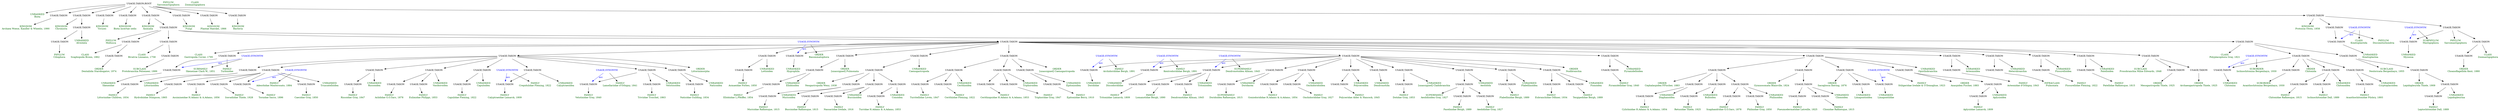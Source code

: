 digraph G {
  node [shape=plaintext]

  n0  [label="UNRANKED\nBiota", fontcolor=darkgreen]
  n1  [label="USAGE;TAXON;ROOT"]
  n1 -> n15
  n1 -> n13
  n1 -> n19
  n1 -> n23
  n1 -> n3
  n1 -> n7
  n1 -> n5
  n1 -> n11
  n1 -> n9
  n1 -> n0
  n2  [label="KINGDOM\nAnimalia", fontcolor=darkgreen]
  n3  [label="USAGE;TAXON"]
  n3 -> n33
  n3 -> n2
  n4  [label="KINGDOM\nPlantae Haeckel, 1866", fontcolor=darkgreen]
  n5  [label="USAGE;TAXON"]
  n5 -> n4
  n6  [label="KINGDOM\nFungi", fontcolor=darkgreen]
  n7  [label="USAGE;TAXON"]
  n7 -> n6
  n8  [label="KINGDOM\nProtozoa Owen, 1858", fontcolor=darkgreen]
  n9  [label="USAGE;TAXON"]
  n9 -> n205
  n9 -> n305
  n9 -> n8
  n10  [label="KINGDOM\nBacteria", fontcolor=darkgreen]
  n11  [label="USAGE;TAXON"]
  n11 -> n10
  n12  [label="KINGDOM\nChromista", fontcolor=darkgreen]
  n13  [label="USAGE;TAXON"]
  n13 -> n199
  n13 -> n12
  n14  [label="KINGDOM\nArchaea Woese, Kandler & Wheelis, 1990", fontcolor=darkgreen]
  n15  [label="USAGE;TAXON"]
  n15 -> n14
  n16  [label="PHYLUM\nSarcomastigophora", fontcolor=darkgreen]
  n18  [label="KINGDOM\nViruses", fontcolor=darkgreen]
  n19  [label="USAGE;TAXON"]
  n19 -> n18
  n20  [label="PHYLUM\nCiliophora", fontcolor=darkgreen]
  n21  [label="USAGE;TAXON"]
  n21 -> n20
  n22  [label="KINGDOM\nBiota incertae sedis", fontcolor=darkgreen]
  n23  [label="USAGE;TAXON"]
  n23 -> n22
  n24  [label="SUBPHYLUM\nMastigophora", fontcolor=darkgreen]
  n25  [label="USAGE;SYNONYM", fontcolor=blue]
  n25 -> n201  [color=blue, fontcolor=blue, label="acc"]
  n25 -> n24
  n26  [label="CLASS\nZoomastigophora", fontcolor=darkgreen]
  n28  [label="ORDER\nChoanoflagellida Kent, 1880", fontcolor=darkgreen]
  n29  [label="USAGE;TAXON"]
  n29 -> n28
  n30  [label="CLASS\nKinetoplastida", fontcolor=darkgreen]
  n31  [label="USAGE;SYNONYM", fontcolor=blue]
  n31 -> n203  [color=blue, fontcolor=blue, label="acc"]
  n31 -> n30
  n32  [label="PHYLUM\nMollusca", fontcolor=darkgreen]
  n33  [label="USAGE;TAXON"]
  n33 -> n59
  n33 -> n61
  n33 -> n53
  n33 -> n35
  n33 -> n32
  n34  [label="CLASS\nPolyplacophora Gray, 1821", fontcolor=darkgreen]
  n35  [label="USAGE;TAXON"]
  n35 -> n211
  n35 -> n37
  n35 -> n34
  n36  [label="SUBCLASS\nNeoloricata Bergenhayn, 1955", fontcolor=darkgreen]
  n37  [label="USAGE;TAXON"]
  n37 -> n39
  n37 -> n36
  n38  [label="ORDER\nLepidopleurida Thiele, 1909", fontcolor=darkgreen]
  n39  [label="USAGE;TAXON"]
  n39 -> n207
  n39 -> n38
  n40  [label="FAMILY\nLeptochitonidae Dall, 1889", fontcolor=darkgreen]
  n41  [label="USAGE;TAXON"]
  n41 -> n40
  n42  [label="SUBORDER\nIschnochitonina Bergenhayn, 1930", fontcolor=darkgreen]
  n43  [label="USAGE;SYNONYM", fontcolor=blue]
  n43 -> n209  [color=blue, fontcolor=blue, label="acc"]
  n43 -> n42
  n44  [label="FAMILY\nChitonidae Rafinesque, 1815", fontcolor=darkgreen]
  n45  [label="USAGE;TAXON"]
  n45 -> n44
  n46  [label="FAMILY\nIschnochitonidae Dall, 1889", fontcolor=darkgreen]
  n47  [label="USAGE;TAXON"]
  n47 -> n46
  n48  [label="SUBORDER\nAcanthochitonina Bergenhayn, 1930", fontcolor=darkgreen]
  n49  [label="USAGE;TAXON"]
  n49 -> n48
  n50  [label="FAMILY\nAcanthochitonidae Pilsbry, 1893", fontcolor=darkgreen]
  n51  [label="USAGE;TAXON"]
  n51 -> n50
  n52  [label="CLASS\nGastropoda Cuvier, 1795", fontcolor=darkgreen]
  n53  [label="USAGE;TAXON"]
  n53 -> n227
  n53 -> n309
  n53 -> n223
  n53 -> n301
  n53 -> n315
  n53 -> n251
  n53 -> n311
  n53 -> n313
  n53 -> n269
  n53 -> n259
  n53 -> n261
  n53 -> n217
  n53 -> n219
  n53 -> n221
  n53 -> n55
  n53 -> n52
  n54  [label="SUBCLASS\nProsobranchia Milne Edwards, 1848", fontcolor=darkgreen]
  n55  [label="USAGE;TAXON"]
  n55 -> n75
  n55 -> n65
  n55 -> n54
  n56  [label="INFRACLASS\nPulmonata", fontcolor=darkgreen]
  n57  [label="USAGE;TAXON"]
  n57 -> n56
  n58  [label="CLASS\nScaphopoda Bronn, 1862", fontcolor=darkgreen]
  n59  [label="USAGE;TAXON"]
  n59 -> n197
  n59 -> n58
  n60  [label="CLASS\nBivalvia Linnaeus, 1758", fontcolor=darkgreen]
  n61  [label="USAGE;TAXON"]
  n61 -> n63
  n61 -> n60
  n62  [label="SUBCLASS\nProtobranchia Pelseneer, 1889", fontcolor=darkgreen]
  n63  [label="USAGE;TAXON"]
  n63 -> n62
  n64  [label="ORDER\nArchaeogastropoda Thiele, 1925", fontcolor=darkgreen]
  n65  [label="USAGE;TAXON"]
  n65 -> n64
  n66  [label="FAMILY\nFissurellidae Fleming, 1822", fontcolor=darkgreen]
  n67  [label="USAGE;TAXON"]
  n67 -> n66
  n68  [label="FAMILY\nPatellidae Rafinesque, 1815", fontcolor=darkgreen]
  n69  [label="USAGE;TAXON"]
  n69 -> n68
  n70  [label="FAMILY\nAcmaeidae Forbes, 1850", fontcolor=darkgreen]
  n71  [label="USAGE;TAXON"]
  n71 -> n70
  n72  [label="SUBFAMILY\nSkeneinae Clark W., 1851", fontcolor=darkgreen]
  n73  [label="USAGE;SYNONYM", fontcolor=blue]
  n73 -> n225  [color=blue, fontcolor=blue, label="acc"]
  n73 -> n72
  n74  [label="ORDER\nMesogastropoda Thiele, 1925", fontcolor=darkgreen]
  n75  [label="USAGE;TAXON"]
  n75 -> n74
  n76  [label="FAMILY\nLittorinidae Children, 1834", fontcolor=darkgreen]
  n77  [label="USAGE;TAXON"]
  n77 -> n76
  n78  [label="FAMILY\nHydrobiidae Stimpson, 1865", fontcolor=darkgreen]
  n79  [label="USAGE;TAXON"]
  n79 -> n78
  n80  [label="FAMILY\nAssimineidae H.Adams & A.Adams, 1856", fontcolor=darkgreen]
  n81  [label="USAGE;TAXON"]
  n81 -> n80
  n82  [label="FAMILY\nIravadiidae Thiele, 1928", fontcolor=darkgreen]
  n83  [label="USAGE;TAXON"]
  n83 -> n82
  n84  [label="FAMILY\nRissoidae Gray, 1847", fontcolor=darkgreen]
  n85  [label="USAGE;TAXON"]
  n85 -> n84
  n86  [label="FAMILY\nTornidae Sacco, 1896", fontcolor=darkgreen]
  n87  [label="USAGE;TAXON"]
  n87 -> n86
  n88  [label="FAMILY\nAdeorbidae Monterosato, 1884", fontcolor=darkgreen]
  n89  [label="USAGE;SYNONYM", fontcolor=blue]
  n89 -> n87  [color=blue, fontcolor=blue, label="acc"]
  n89 -> n88
  n90  [label="FAMILY\nCaecidae Gray, 1850", fontcolor=darkgreen]
  n91  [label="USAGE;TAXON"]
  n91 -> n90
  n92  [label="FAMILY\nTurritellidae Lovén, 1847", fontcolor=darkgreen]
  n93  [label="USAGE;TAXON"]
  n93 -> n92
  n94  [label="FAMILY\nCerithiidae Fleming, 1822", fontcolor=darkgreen]
  n95  [label="USAGE;TAXON"]
  n95 -> n94
  n96  [label="FAMILY\nCerithiopsidae H.Adams & A.Adams, 1853", fontcolor=darkgreen]
  n97  [label="USAGE;TAXON"]
  n97 -> n96
  n98  [label="FAMILY\nTriphoridae Gray, 1847", fontcolor=darkgreen]
  n99  [label="USAGE;TAXON"]
  n99 -> n98
  n100  [label="FAMILY\nEpitoniidae Berry, 1910", fontcolor=darkgreen]
  n101  [label="USAGE;TAXON"]
  n101 -> n100
  n102  [label="FAMILY\nAclididae G.O.Sars, 1878", fontcolor=darkgreen]
  n103  [label="USAGE;TAXON"]
  n103 -> n102
  n104  [label="FAMILY\nEulimidae Philippi, 1853", fontcolor=darkgreen]
  n105  [label="USAGE;TAXON"]
  n105 -> n104
  n106  [label="FAMILY\nCapulidae Fleming, 1822", fontcolor=darkgreen]
  n107  [label="USAGE;TAXON"]
  n107 -> n106
  n108  [label="FAMILY\nCrepidulidae Fleming, 1822", fontcolor=darkgreen]
  n109  [label="USAGE;SYNONYM", fontcolor=blue]
  n109 -> n111  [color=blue, fontcolor=blue, label="acc"]
  n109 -> n108
  n110  [label="FAMILY\nCalyptraeidae Lamarck, 1809", fontcolor=darkgreen]
  n111  [label="USAGE;TAXON"]
  n111 -> n110
  n112  [label="FAMILY\nLamellariidae d'Orbigny, 1841", fontcolor=darkgreen]
  n113  [label="USAGE;SYNONYM", fontcolor=blue]
  n113 -> n115  [color=blue, fontcolor=blue, label="acc"]
  n113 -> n112
  n114  [label="FAMILY\nVelutinidae Gray, 1840", fontcolor=darkgreen]
  n115  [label="USAGE;TAXON"]
  n115 -> n114
  n116  [label="FAMILY\nTriviidae Troschel, 1863", fontcolor=darkgreen]
  n117  [label="USAGE;TAXON"]
  n117 -> n116
  n118  [label="FAMILY\nNaticidae Guilding, 1834", fontcolor=darkgreen]
  n119  [label="USAGE;TAXON"]
  n119 -> n118
  n120  [label="ORDER\nNeogastropoda Wenz, 1938", fontcolor=darkgreen]
  n121  [label="USAGE;TAXON"]
  n121 -> n253
  n121 -> n255
  n121 -> n257
  n121 -> n120
  n122  [label="FAMILY\nMuricidae Rafinesque, 1815", fontcolor=darkgreen]
  n123  [label="USAGE;TAXON"]
  n123 -> n122
  n124  [label="FAMILY\nBuccinidae Rafinesque, 1815", fontcolor=darkgreen]
  n125  [label="USAGE;TAXON"]
  n125 -> n124
  n126  [label="FAMILY\nNassariidae Iredale, 1916", fontcolor=darkgreen]
  n127  [label="USAGE;TAXON"]
  n127 -> n126
  n128  [label="FAMILY\nTurridae H.Adams & A.Adams, 1853", fontcolor=darkgreen]
  n129  [label="USAGE;TAXON"]
  n129 -> n128
  n130  [label="ORDER\nCephalaspidea P.Fischer, 1883", fontcolor=darkgreen]
  n131  [label="USAGE;TAXON"]
  n131 -> n267
  n131 -> n263
  n131 -> n265
  n131 -> n130
  n132  [label="FAMILY\nActeonidae d'Orbigny, 1843", fontcolor=darkgreen]
  n133  [label="USAGE;TAXON"]
  n133 -> n132
  n134  [label="FAMILY\nRetusidae Thiele, 1925", fontcolor=darkgreen]
  n135  [label="USAGE;TAXON"]
  n135 -> n134
  n136  [label="FAMILY\nScaphandridae G.O.Sars, 1878", fontcolor=darkgreen]
  n137  [label="USAGE;TAXON"]
  n137 -> n136
  n138  [label="FAMILY\nCylichnidae H.Adams & A.Adams, 1854", fontcolor=darkgreen]
  n139  [label="USAGE;TAXON"]
  n139 -> n138
  n140  [label="FAMILY\nPhilinidae Gray, 1850", fontcolor=darkgreen]
  n141  [label="USAGE;TAXON"]
  n141 -> n140
  n142  [label="FAMILY\nPyramidellidae Gray, 1840", fontcolor=darkgreen]
  n143  [label="USAGE;TAXON"]
  n143 -> n142
  n144  [label="ORDER\nGymnosomata Blainville, 1824", fontcolor=darkgreen]
  n145  [label="USAGE;TAXON"]
  n145 -> n271
  n145 -> n144
  n146  [label="FAMILY\nPneumodermatidae Latreille, 1825", fontcolor=darkgreen]
  n147  [label="USAGE;TAXON"]
  n147 -> n146
  n148  [label="FAMILY\nClionidae Rafinesque, 1815", fontcolor=darkgreen]
  n149  [label="USAGE;TAXON"]
  n149 -> n148
  n150  [label="ORDER\nSacoglossa Ihering, 1876", fontcolor=darkgreen]
  n151  [label="USAGE;TAXON"]
  n151 -> n275
  n151 -> n273
  n151 -> n150
  n152  [label="FAMILY\nStiligeridae Iredale & O'Donoghue, 1923", fontcolor=darkgreen]
  n153  [label="USAGE;SYNONYM", fontcolor=blue]
  n153 -> n273  [color=blue, fontcolor=blue, label="acc"]
  n153 -> n152
  n154  [label="ORDER\nAnaspidea Fischer, 1883", fontcolor=darkgreen]
  n155  [label="USAGE;TAXON"]
  n155 -> n277
  n155 -> n154
  n156  [label="FAMILY\nAplysiidae Lamarck, 1809", fontcolor=darkgreen]
  n157  [label="USAGE;TAXON"]
  n157 -> n156
  n158  [label="SUPERFAMILY\nDoridoidea Rafinesque, 1815", fontcolor=darkgreen]
  n159  [label="USAGE;TAXON"]
  n159 -> n158
  n160  [label="FAMILY\nGoniodorididae H.Adams & A.Adams, 1854", fontcolor=darkgreen]
  n161  [label="USAGE;TAXON"]
  n161 -> n160
  n162  [label="FAMILY\nOnchidorididae Gray, 1827", fontcolor=darkgreen]
  n163  [label="USAGE;TAXON"]
  n163 -> n162
  n164  [label="FAMILY\nPolyceridae Alder & Hancock, 1845", fontcolor=darkgreen]
  n165  [label="USAGE;TAXON"]
  n165 -> n164
  n166  [label="FAMILY\nArchidorididae Bergh, 1891", fontcolor=darkgreen]
  n167  [label="USAGE;SYNONYM", fontcolor=blue]
  n167 -> n285  [color=blue, fontcolor=blue, label="acc"]
  n167 -> n166
  n168  [label="FAMILY\nKentrodorididae Bergh, 1891", fontcolor=darkgreen]
  n169  [label="USAGE;SYNONYM", fontcolor=blue]
  n169 -> n287  [color=blue, fontcolor=blue, label="acc"]
  n169 -> n168
  n170  [label="SUPERFAMILY\nDendronotoidea Allman, 1845", fontcolor=darkgreen]
  n171  [label="USAGE;SYNONYM", fontcolor=blue]
  n171 -> n289  [color=blue, fontcolor=blue, label="acc"]
  n171 -> n170
  n172  [label="FAMILY\nTritoniidae Lamarck, 1809", fontcolor=darkgreen]
  n173  [label="USAGE;TAXON"]
  n173 -> n172
  n174  [label="FAMILY\nLomanotidae Bergh, 1890", fontcolor=darkgreen]
  n175  [label="USAGE;TAXON"]
  n175 -> n174
  n176  [label="FAMILY\nDendronotidae Allman, 1845", fontcolor=darkgreen]
  n177  [label="USAGE;TAXON"]
  n177 -> n176
  n178  [label="FAMILY\nDotidae Gray, 1853", fontcolor=darkgreen]
  n179  [label="USAGE;TAXON"]
  n179 -> n178
  n180  [label="SUPERFAMILY\nAeolidioidea Gray, 1827", fontcolor=darkgreen]
  n181  [label="USAGE;TAXON"]
  n181 -> n185
  n181 -> n187
  n181 -> n180
  n182  [label="FAMILY\nFlabellinidae Bergh, 1889", fontcolor=darkgreen]
  n183  [label="USAGE;TAXON"]
  n183 -> n182
  n184  [label="FAMILY\nFacelinidae Bergh, 1889", fontcolor=darkgreen]
  n185  [label="USAGE;TAXON"]
  n185 -> n184
  n186  [label="FAMILY\nAeolidiidae Gray, 1827", fontcolor=darkgreen]
  n187  [label="USAGE;TAXON"]
  n187 -> n186
  n188  [label="FAMILY\nEubranchidae Odhner, 1934", fontcolor=darkgreen]
  n189  [label="USAGE;TAXON"]
  n189 -> n188
  n190  [label="FAMILY\nTergipedidae Bergh, 1889", fontcolor=darkgreen]
  n191  [label="USAGE;TAXON"]
  n191 -> n190
  n192  [label="ORDER\nBasommatophora", fontcolor=darkgreen]
  n193  [label="USAGE;SYNONYM", fontcolor=blue]
  n193 -> n301  [color=blue, fontcolor=blue, label="acc"]
  n193 -> n192
  n194  [label="FAMILY\nEllobiidae L.Pfeiffer, 1854", fontcolor=darkgreen]
  n195  [label="USAGE;TAXON"]
  n195 -> n194
  n196  [label="ORDER\nDentaliida Starobogatov, 1974", fontcolor=darkgreen]
  n197  [label="USAGE;TAXON"]
  n197 -> n196
  n198  [label="UNRANKED\nAlveolata", fontcolor=darkgreen]
  n199  [label="USAGE;TAXON"]
  n199 -> n21
  n199 -> n198
  n200  [label="UNRANKED\nMyzozoa", fontcolor=darkgreen]
  n201  [label="USAGE;TAXON"]
  n201 -> n200
  n202  [label="UNRANKED\nKinetoplastea", fontcolor=darkgreen]
  n203  [label="USAGE;TAXON"]
  n203 -> n202
  n204  [label="PHYLUM\nDiscomitochondria", fontcolor=darkgreen]
  n205  [label="USAGE;TAXON"]
  n205 -> n203
  n205 -> n204
  n206  [label="UNRANKED\nLepidopleurina", fontcolor=darkgreen]
  n207  [label="USAGE;TAXON"]
  n207 -> n206
  n207 -> n41
  n208  [label="UNRANKED\nChitonina", fontcolor=darkgreen]
  n209  [label="USAGE;TAXON"]
  n209 -> n208
  n210  [label="ORDER\nChitonida", fontcolor=darkgreen]
  n211  [label="USAGE;TAXON"]
  n211 -> n209
  n211 -> n213
  n211 -> n215
  n211 -> n49
  n211 -> n210
  n212  [label="UNRANKED\nChitonoidea", fontcolor=darkgreen]
  n213  [label="USAGE;TAXON"]
  n213 -> n47
  n213 -> n212
  n213 -> n45
  n214  [label="UNRANKED\nCryptoplacoidea", fontcolor=darkgreen]
  n215  [label="USAGE;TAXON"]
  n215 -> n214
  n215 -> n51
  n216  [label="UNRANKED\nHeterobranchia", fontcolor=darkgreen]
  n217  [label="USAGE;TAXON"]
  n217 -> n216
  n217 -> n57
  n218  [label="UNRANKED\nFissurelloidea", fontcolor=darkgreen]
  n219  [label="USAGE;TAXON"]
  n219 -> n67
  n219 -> n218
  n220  [label="UNRANKED\nPatelloidea", fontcolor=darkgreen]
  n221  [label="USAGE;TAXON"]
  n221 -> n69
  n221 -> n220
  n222  [label="UNRANKED\nLottioidea", fontcolor=darkgreen]
  n223  [label="USAGE;TAXON"]
  n223 -> n71
  n223 -> n222
  n224  [label="UNRANKED\nSkeneidae", fontcolor=darkgreen]
  n225  [label="USAGE;TAXON"]
  n225 -> n224
  n226  [label="FAMILY\nTurbinidae", fontcolor=darkgreen]
  n227  [label="USAGE;TAXON"]
  n227 -> n225
  n227 -> n226
  n228  [label="UNRANKED\nLittorinoidea", fontcolor=darkgreen]
  n229  [label="USAGE;TAXON"]
  n229 -> n77
  n229 -> n228
  n230  [label="UNRANKED\nTruncatelloidea", fontcolor=darkgreen]
  n231  [label="USAGE;TAXON"]
  n231 -> n91
  n231 -> n83
  n231 -> n87
  n231 -> n81
  n231 -> n79
  n231 -> n230
  n232  [label="UNRANKED\nRissooidea", fontcolor=darkgreen]
  n233  [label="USAGE;TAXON"]
  n233 -> n232
  n233 -> n85
  n234  [label="UNRANKED\nCerithioidea", fontcolor=darkgreen]
  n235  [label="USAGE;TAXON"]
  n235 -> n234
  n235 -> n93
  n235 -> n95
  n236  [label="UNRANKED\nTriphoroidea", fontcolor=darkgreen]
  n237  [label="USAGE;TAXON"]
  n237 -> n99
  n237 -> n236
  n237 -> n97
  n238  [label="UNRANKED\nEpitonioidea", fontcolor=darkgreen]
  n239  [label="USAGE;TAXON"]
  n239 -> n238
  n239 -> n101
  n240  [label="UNRANKED\nVanikoroidea", fontcolor=darkgreen]
  n241  [label="USAGE;TAXON"]
  n241 -> n105
  n241 -> n103
  n241 -> n240
  n242  [label="UNRANKED\nCapuloidea", fontcolor=darkgreen]
  n243  [label="USAGE;TAXON"]
  n243 -> n107
  n243 -> n242
  n244  [label="UNRANKED\nCalyptraeoidea", fontcolor=darkgreen]
  n245  [label="USAGE;TAXON"]
  n245 -> n244
  n245 -> n111
  n246  [label="UNRANKED\nVelutinoidea", fontcolor=darkgreen]
  n247  [label="USAGE;TAXON"]
  n247 -> n117
  n247 -> n246
  n247 -> n115
  n248  [label="UNRANKED\nNaticoidea", fontcolor=darkgreen]
  n249  [label="USAGE;TAXON"]
  n249 -> n248
  n249 -> n119
  n250  [label="UNRANKED\nCaenogastropoda", fontcolor=darkgreen]
  n251  [label="USAGE;TAXON"]
  n251 -> n121
  n251 -> n250
  n252  [label="UNRANKED\nMuricoidea", fontcolor=darkgreen]
  n253  [label="USAGE;TAXON"]
  n253 -> n123
  n253 -> n252
  n254  [label="UNRANKED\nBuccinoidea", fontcolor=darkgreen]
  n255  [label="USAGE;TAXON"]
  n255 -> n254
  n255 -> n125
  n255 -> n127
  n256  [label="UNRANKED\nConoidea", fontcolor=darkgreen]
  n257  [label="USAGE;TAXON"]
  n257 -> n256
  n257 -> n129
  n258  [label="UNRANKED\nOpisthobranchia", fontcolor=darkgreen]
  n259  [label="USAGE;TAXON"]
  n259 -> n145
  n259 -> n151
  n259 -> n155
  n259 -> n258
  n259 -> n131
  n260  [label="UNRANKED\nActeonoidea", fontcolor=darkgreen]
  n261  [label="USAGE;TAXON"]
  n261 -> n260
  n261 -> n133
  n262  [label="UNRANKED\nBulloidea", fontcolor=darkgreen]
  n263  [label="USAGE;TAXON"]
  n263 -> n262
  n263 -> n135
  n264  [label="UNRANKED\nPhilinoidea", fontcolor=darkgreen]
  n265  [label="USAGE;TAXON"]
  n265 -> n141
  n265 -> n264
  n265 -> n137
  n266  [label="UNRANKED\nDiaphanoidea", fontcolor=darkgreen]
  n267  [label="USAGE;TAXON"]
  n267 -> n139
  n267 -> n266
  n268  [label="UNRANKED\nPyramidelloidea", fontcolor=darkgreen]
  n269  [label="USAGE;TAXON"]
  n269 -> n268
  n269 -> n143
  n270  [label="UNRANKED\nClionoidea", fontcolor=darkgreen]
  n271  [label="USAGE;TAXON"]
  n271 -> n147
  n271 -> n270
  n271 -> n149
  n272  [label="UNRANKED\nLimapontiidae", fontcolor=darkgreen]
  n273  [label="USAGE;TAXON"]
  n273 -> n272
  n274  [label="UNRANKED\nLimapontioidea", fontcolor=darkgreen]
  n275  [label="USAGE;TAXON"]
  n275 -> n274
  n276  [label="UNRANKED\nAplysioidea", fontcolor=darkgreen]
  n277  [label="USAGE;TAXON"]
  n277 -> n157
  n277 -> n276
  n278  [label="UNRANKED\nDoridacea", fontcolor=darkgreen]
  n279  [label="USAGE;TAXON"]
  n279 -> n278
  n279 -> n159
  n280  [label="UNRANKED\nOnchidoridoidea", fontcolor=darkgreen]
  n281  [label="USAGE;TAXON"]
  n281 -> n280
  n281 -> n161
  n281 -> n163
  n282  [label="UNRANKED\nPolyceroidea", fontcolor=darkgreen]
  n283  [label="USAGE;TAXON"]
  n283 -> n282
  n283 -> n165
  n284  [label="UNRANKED\nDorididae", fontcolor=darkgreen]
  n285  [label="USAGE;TAXON"]
  n285 -> n284
  n286  [label="UNRANKED\nDiscodorididae", fontcolor=darkgreen]
  n287  [label="USAGE;TAXON"]
  n287 -> n286
  n288  [label="UNRANKED\nTritonioidea", fontcolor=darkgreen]
  n289  [label="USAGE;TAXON"]
  n289 -> n175
  n289 -> n173
  n289 -> n177
  n289 -> n288
  n290  [label="UNRANKED\nDendronotida", fontcolor=darkgreen]
  n291  [label="USAGE;TAXON"]
  n291 -> n290
  n292  [label="UNRANKED\n[unassigned] Cladobranchia", fontcolor=darkgreen]
  n293  [label="USAGE;TAXON"]
  n293 -> n292
  n293 -> n179
  n294  [label="UNRANKED\nAeolidida", fontcolor=darkgreen]
  n295  [label="USAGE;TAXON"]
  n295 -> n294
  n295 -> n181
  n296  [label="UNRANKED\nFlabellinoidea", fontcolor=darkgreen]
  n297  [label="USAGE;TAXON"]
  n297 -> n296
  n297 -> n183
  n298  [label="UNRANKED\nFionoidea", fontcolor=darkgreen]
  n299  [label="USAGE;TAXON"]
  n299 -> n298
  n299 -> n191
  n299 -> n189
  n300  [label="UNRANKED\nHygrophila", fontcolor=darkgreen]
  n301  [label="USAGE;TAXON"]
  n301 -> n300
  n302  [label="UNRANKED\nEllobioidea", fontcolor=darkgreen]
  n303  [label="USAGE;TAXON"]
  n303 -> n195
  n303 -> n302
  n304  [label="PHYLUM\nSarcomastigophora", fontcolor=darkgreen]
  n305  [label="USAGE;TAXON"]
  n305 -> n201
  n305 -> n307
  n305 -> n304
  n306  [label="CLASS\nZoomastigophora", fontcolor=darkgreen]
  n307  [label="USAGE;TAXON"]
  n307 -> n306
  n307 -> n29
  n308  [label="ORDER\nLittorinimorpha", fontcolor=darkgreen]
  n309  [label="USAGE;TAXON"]
  n309 -> n241
  n309 -> n308
  n309 -> n249
  n309 -> n247
  n309 -> n245
  n309 -> n233
  n309 -> n231
  n309 -> n243
  n309 -> n229
  n310  [label="ORDER\n[unassigned] Caenogastropoda", fontcolor=darkgreen]
  n311  [label="USAGE;TAXON"]
  n311 -> n237
  n311 -> n239
  n311 -> n235
  n311 -> n310
  n312  [label="ORDER\nNudibranchia", fontcolor=darkgreen]
  n313  [label="USAGE;TAXON"]
  n313 -> n299
  n313 -> n285
  n313 -> n283
  n313 -> n289
  n313 -> n287
  n313 -> n293
  n313 -> n291
  n313 -> n297
  n313 -> n295
  n313 -> n279
  n313 -> n281
  n313 -> n312
  n314  [label="ORDER\n[unassigned] Pulmonata", fontcolor=darkgreen]
  n315  [label="USAGE;TAXON"]
  n315 -> n314
  n315 -> n303
}
